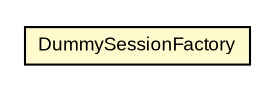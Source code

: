 #!/usr/local/bin/dot
#
# Class diagram 
# Generated by UMLGraph version R5_6-24-gf6e263 (http://www.umlgraph.org/)
#

digraph G {
	edge [fontname="arial",fontsize=10,labelfontname="arial",labelfontsize=10];
	node [fontname="arial",fontsize=10,shape=plaintext];
	nodesep=0.25;
	ranksep=0.5;
	// org.settings4j.helper.spring.DummySessionFactory
	c803 [label=<<table title="org.settings4j.helper.spring.DummySessionFactory" border="0" cellborder="1" cellspacing="0" cellpadding="2" port="p" bgcolor="lemonChiffon" href="./DummySessionFactory.html">
		<tr><td><table border="0" cellspacing="0" cellpadding="1">
<tr><td align="center" balign="center"> DummySessionFactory </td></tr>
		</table></td></tr>
		</table>>, URL="./DummySessionFactory.html", fontname="arial", fontcolor="black", fontsize=9.0];
}

